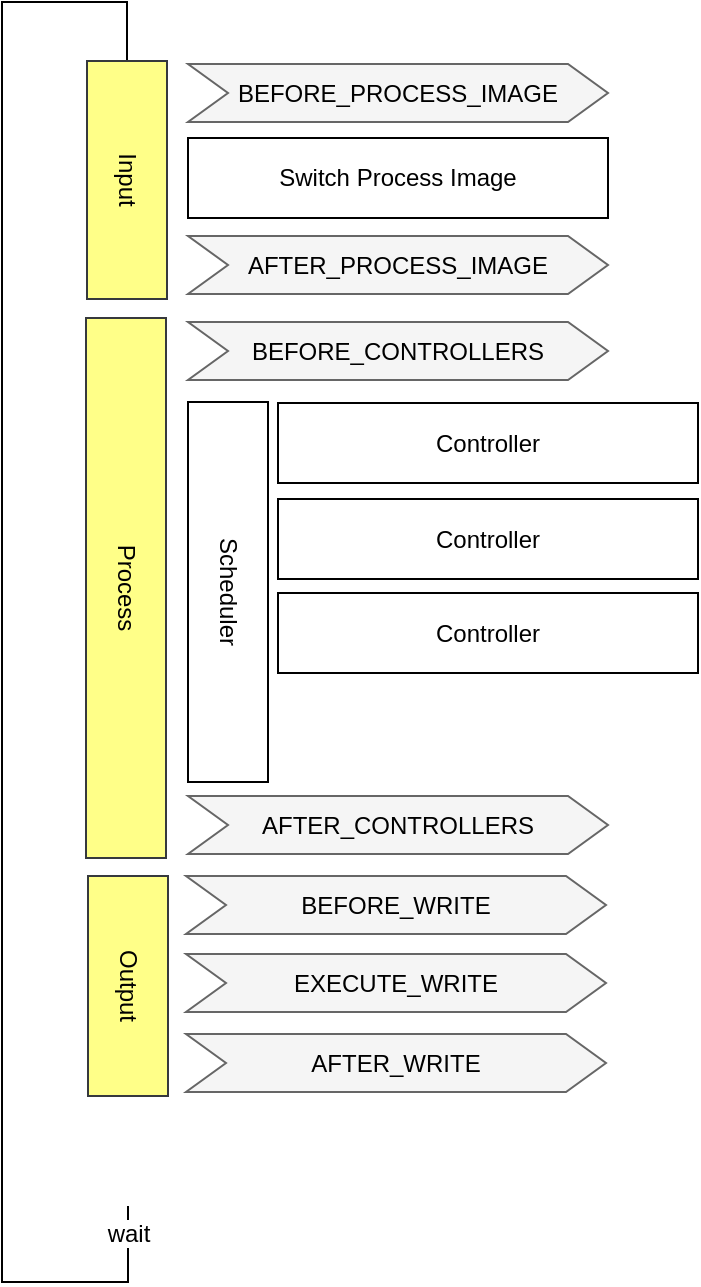 <mxfile version="10.1.6" type="device"><diagram id="b1ef84fc-deb7-31a1-76a1-56fcfa1ee625" name="Page-1"><mxGraphModel dx="856" dy="510" grid="1" gridSize="10" guides="1" tooltips="1" connect="1" arrows="1" fold="1" page="1" pageScale="1" pageWidth="1169" pageHeight="827" background="#ffffff" math="0" shadow="0"><root><mxCell id="0"/><mxCell id="1" parent="0"/><mxCell id="89" value="Process" style="rounded=0;whiteSpace=wrap;html=1;strokeColor=#36393d;fillColor=#ffff88;fontColor=#000000;rotation=90;" parent="1" vertex="1"><mxGeometry x="84" y="283" width="270" height="40" as="geometry"/></mxCell><mxCell id="82" style="edgeStyle=orthogonalEdgeStyle;rounded=0;html=1;startArrow=none;startFill=0;endArrow=none;endFill=0;jettySize=auto;orthogonalLoop=1;fontColor=#000000;entryX=0;entryY=0.5;" parent="1" source="112" target="102" edge="1"><mxGeometry relative="1" as="geometry"><mxPoint x="238.5" y="76" as="targetPoint"/><Array as="points"><mxPoint x="220" y="650"/><mxPoint x="157" y="650"/><mxPoint x="157" y="10"/><mxPoint x="220" y="10"/></Array><mxPoint x="220" y="690" as="sourcePoint"/></mxGeometry></mxCell><mxCell id="97" value="Scheduler" style="rounded=0;whiteSpace=wrap;html=1;strokeColor=#000000;fillColor=#ffffff;fontColor=#000000;direction=west;rotation=90;" parent="1" vertex="1"><mxGeometry x="175" y="285" width="190" height="40" as="geometry"/></mxCell><mxCell id="98" value="Controller" style="rounded=0;whiteSpace=wrap;html=1;strokeColor=#000000;fillColor=#ffffff;fontColor=#000000;" parent="1" vertex="1"><mxGeometry x="295" y="210.5" width="210" height="40" as="geometry"/></mxCell><mxCell id="99" value="Controller&lt;br&gt;" style="rounded=0;whiteSpace=wrap;html=1;strokeColor=#000000;fillColor=#ffffff;fontColor=#000000;" parent="1" vertex="1"><mxGeometry x="295" y="258.5" width="210" height="40" as="geometry"/></mxCell><mxCell id="101" value="Controller&lt;br&gt;" style="rounded=0;whiteSpace=wrap;html=1;strokeColor=#000000;fillColor=#ffffff;fontColor=#000000;" parent="1" vertex="1"><mxGeometry x="295" y="305.5" width="210" height="40" as="geometry"/></mxCell><mxCell id="102" value="Input" style="rounded=0;whiteSpace=wrap;html=1;strokeColor=#36393d;fillColor=#ffff88;fontColor=#000000;rotation=90;" parent="1" vertex="1"><mxGeometry x="160" y="79" width="119" height="40" as="geometry"/></mxCell><mxCell id="103" value="&lt;span&gt;BEFORE_PROCESS_IMAGE&lt;/span&gt;" style="shape=step;perimeter=stepPerimeter;whiteSpace=wrap;html=1;fixedSize=1;rounded=0;shadow=0;glass=0;comic=0;strokeColor=#666666;fillColor=#f5f5f5;fontColor=#000000;" parent="1" vertex="1"><mxGeometry x="250" y="41" width="210" height="29" as="geometry"/></mxCell><mxCell id="104" value="Switch Process Image" style="rounded=0;whiteSpace=wrap;html=1;strokeColor=#000000;fillColor=#ffffff;fontColor=#000000;" parent="1" vertex="1"><mxGeometry x="250" y="78" width="210" height="40" as="geometry"/></mxCell><mxCell id="105" value="AFTER_PROCESS_IMAGE&lt;br&gt;" style="shape=step;perimeter=stepPerimeter;whiteSpace=wrap;html=1;fixedSize=1;rounded=0;shadow=0;glass=0;comic=0;strokeColor=#666666;fillColor=#f5f5f5;fontColor=#000000;" parent="1" vertex="1"><mxGeometry x="250" y="127" width="210" height="29" as="geometry"/></mxCell><mxCell id="106" value="BEFORE_CONTROLLERS&lt;br&gt;" style="shape=step;perimeter=stepPerimeter;whiteSpace=wrap;html=1;fixedSize=1;rounded=0;shadow=0;glass=0;comic=0;strokeColor=#666666;fillColor=#f5f5f5;fontColor=#000000;" parent="1" vertex="1"><mxGeometry x="250" y="170" width="210" height="29" as="geometry"/></mxCell><mxCell id="107" value="AFTER_CONTROLLERS&lt;br&gt;" style="shape=step;perimeter=stepPerimeter;whiteSpace=wrap;html=1;fixedSize=1;rounded=0;shadow=0;glass=0;comic=0;strokeColor=#666666;fillColor=#f5f5f5;fontColor=#000000;" parent="1" vertex="1"><mxGeometry x="250" y="407" width="210" height="29" as="geometry"/></mxCell><mxCell id="108" value="Output" style="rounded=0;whiteSpace=wrap;html=1;strokeColor=#36393d;fillColor=#ffff88;fontColor=#000000;rotation=90;" parent="1" vertex="1"><mxGeometry x="165" y="482" width="110" height="40" as="geometry"/></mxCell><mxCell id="109" value="BEFORE_WRITE&lt;br&gt;" style="shape=step;perimeter=stepPerimeter;whiteSpace=wrap;html=1;fixedSize=1;rounded=0;shadow=0;glass=0;comic=0;strokeColor=#666666;fillColor=#f5f5f5;fontColor=#000000;" parent="1" vertex="1"><mxGeometry x="249" y="447" width="210" height="29" as="geometry"/></mxCell><mxCell id="110" value="EXECUTE_WRITE&lt;br&gt;" style="shape=step;perimeter=stepPerimeter;whiteSpace=wrap;html=1;fixedSize=1;rounded=0;shadow=0;glass=0;comic=0;strokeColor=#666666;fillColor=#f5f5f5;fontColor=#000000;" parent="1" vertex="1"><mxGeometry x="249" y="486" width="210" height="29" as="geometry"/></mxCell><mxCell id="111" value="AFTER_WRITE&lt;br&gt;" style="shape=step;perimeter=stepPerimeter;whiteSpace=wrap;html=1;fixedSize=1;rounded=0;shadow=0;glass=0;comic=0;strokeColor=#666666;fillColor=#f5f5f5;fontColor=#000000;" parent="1" vertex="1"><mxGeometry x="249" y="526" width="210" height="29" as="geometry"/></mxCell><mxCell id="112" value="wait" style="shape=image;html=1;verticalAlign=top;verticalLabelPosition=bottom;labelBackgroundColor=#ffffff;imageAspect=0;aspect=fixed;image=https://cdn2.iconfinder.com/data/icons/pittogrammi/142/10-128.png;rounded=0;shadow=0;glass=0;comic=0;strokeColor=#000000;fillColor=#ffffff;fontColor=#000000;" parent="1" vertex="1"><mxGeometry x="199" y="570" width="42" height="42" as="geometry"/></mxCell></root></mxGraphModel></diagram></mxfile>